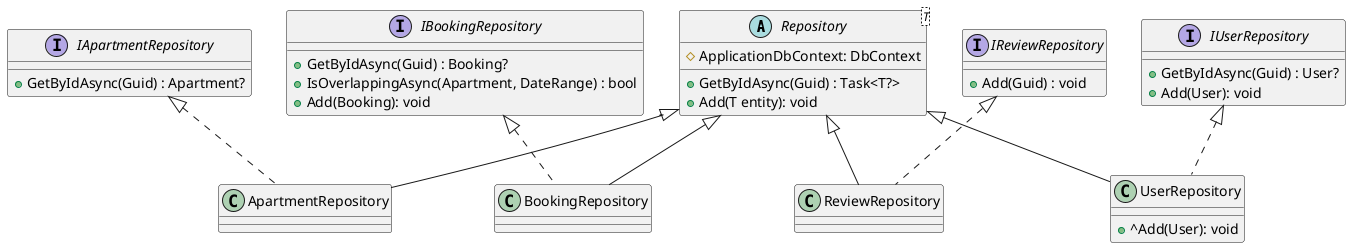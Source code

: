 @startuml Repository

abstract Repository<T> {
    # ApplicationDbContext: DbContext
    + GetByIdAsync(Guid) : Task<T?>
    + Add(T entity): void
} 

interface IApartmentRepository{
    +GetByIdAsync(Guid) : Apartment?
}

class ApartmentRepository extends Repository implements IApartmentRepository {
}

interface IBookingRepository{
    +GetByIdAsync(Guid) : Booking?
    +IsOverlappingAsync(Apartment, DateRange) : bool
    +Add(Booking): void
}

class BookingRepository extends Repository implements IBookingRepository {
}

interface IReviewRepository{
    +Add(Guid) : void
}

class ReviewRepository extends Repository implements IReviewRepository {
}

interface IUserRepository{
    +GetByIdAsync(Guid) : User?
    +Add(User): void
}

class UserRepository extends Repository implements IUserRepository {
   +^Add(User): void
}
@enduml
